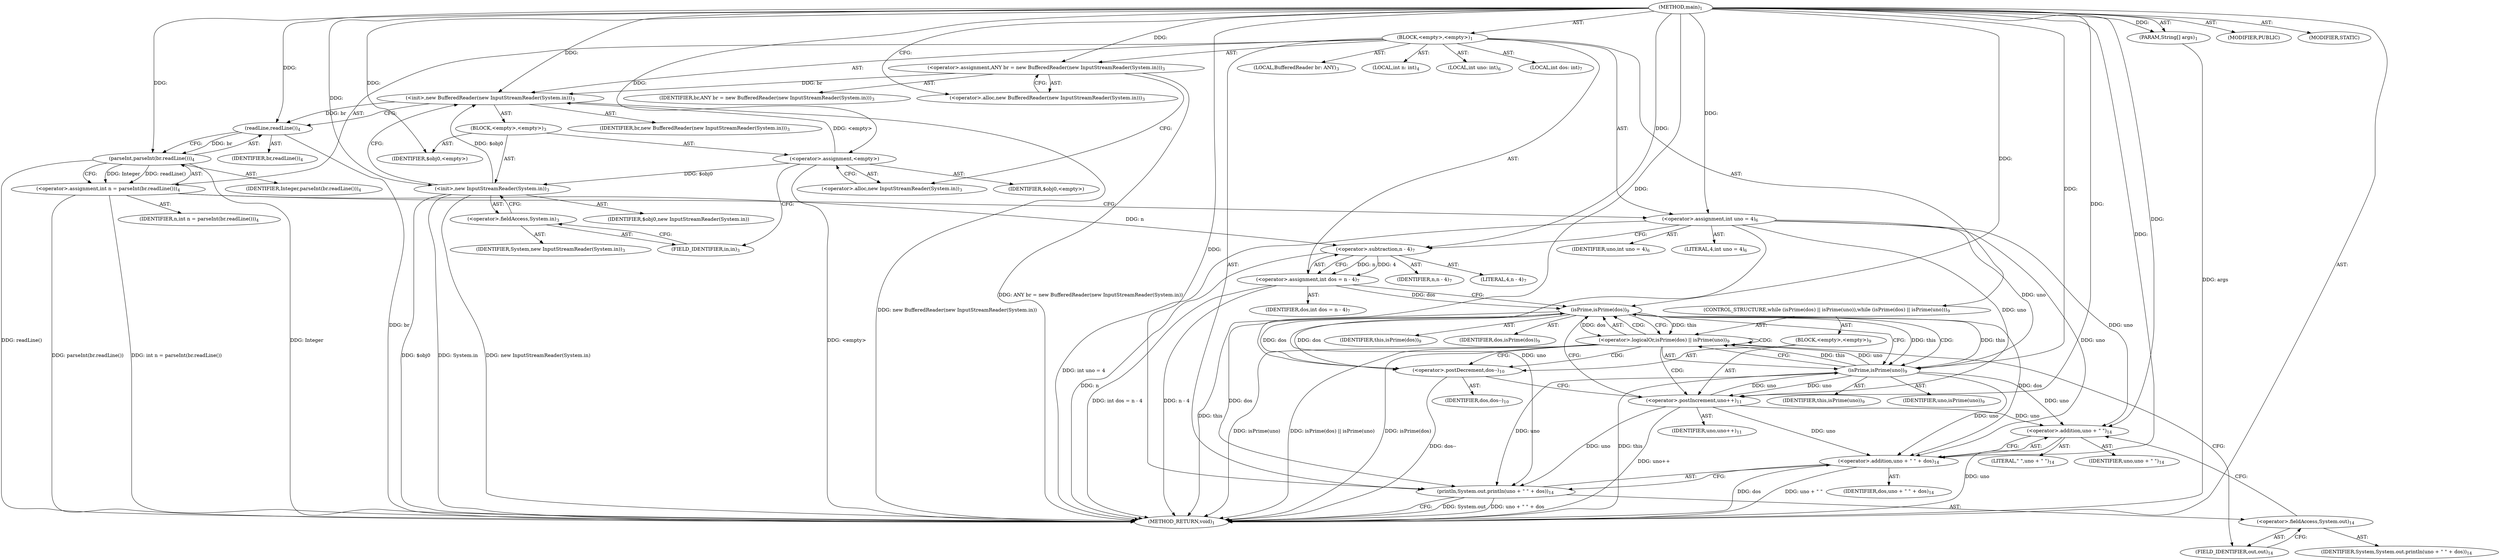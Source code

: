 digraph "main" {  
"19" [label = <(METHOD,main)<SUB>1</SUB>> ]
"20" [label = <(PARAM,String[] args)<SUB>1</SUB>> ]
"21" [label = <(BLOCK,&lt;empty&gt;,&lt;empty&gt;)<SUB>1</SUB>> ]
"4" [label = <(LOCAL,BufferedReader br: ANY)<SUB>3</SUB>> ]
"22" [label = <(&lt;operator&gt;.assignment,ANY br = new BufferedReader(new InputStreamReader(System.in)))<SUB>3</SUB>> ]
"23" [label = <(IDENTIFIER,br,ANY br = new BufferedReader(new InputStreamReader(System.in)))<SUB>3</SUB>> ]
"24" [label = <(&lt;operator&gt;.alloc,new BufferedReader(new InputStreamReader(System.in)))<SUB>3</SUB>> ]
"25" [label = <(&lt;init&gt;,new BufferedReader(new InputStreamReader(System.in)))<SUB>3</SUB>> ]
"3" [label = <(IDENTIFIER,br,new BufferedReader(new InputStreamReader(System.in)))<SUB>3</SUB>> ]
"26" [label = <(BLOCK,&lt;empty&gt;,&lt;empty&gt;)<SUB>3</SUB>> ]
"27" [label = <(&lt;operator&gt;.assignment,&lt;empty&gt;)> ]
"28" [label = <(IDENTIFIER,$obj0,&lt;empty&gt;)> ]
"29" [label = <(&lt;operator&gt;.alloc,new InputStreamReader(System.in))<SUB>3</SUB>> ]
"30" [label = <(&lt;init&gt;,new InputStreamReader(System.in))<SUB>3</SUB>> ]
"31" [label = <(IDENTIFIER,$obj0,new InputStreamReader(System.in))> ]
"32" [label = <(&lt;operator&gt;.fieldAccess,System.in)<SUB>3</SUB>> ]
"33" [label = <(IDENTIFIER,System,new InputStreamReader(System.in))<SUB>3</SUB>> ]
"34" [label = <(FIELD_IDENTIFIER,in,in)<SUB>3</SUB>> ]
"35" [label = <(IDENTIFIER,$obj0,&lt;empty&gt;)> ]
"36" [label = <(LOCAL,int n: int)<SUB>4</SUB>> ]
"37" [label = <(&lt;operator&gt;.assignment,int n = parseInt(br.readLine()))<SUB>4</SUB>> ]
"38" [label = <(IDENTIFIER,n,int n = parseInt(br.readLine()))<SUB>4</SUB>> ]
"39" [label = <(parseInt,parseInt(br.readLine()))<SUB>4</SUB>> ]
"40" [label = <(IDENTIFIER,Integer,parseInt(br.readLine()))<SUB>4</SUB>> ]
"41" [label = <(readLine,readLine())<SUB>4</SUB>> ]
"42" [label = <(IDENTIFIER,br,readLine())<SUB>4</SUB>> ]
"43" [label = <(LOCAL,int uno: int)<SUB>6</SUB>> ]
"44" [label = <(&lt;operator&gt;.assignment,int uno = 4)<SUB>6</SUB>> ]
"45" [label = <(IDENTIFIER,uno,int uno = 4)<SUB>6</SUB>> ]
"46" [label = <(LITERAL,4,int uno = 4)<SUB>6</SUB>> ]
"47" [label = <(LOCAL,int dos: int)<SUB>7</SUB>> ]
"48" [label = <(&lt;operator&gt;.assignment,int dos = n - 4)<SUB>7</SUB>> ]
"49" [label = <(IDENTIFIER,dos,int dos = n - 4)<SUB>7</SUB>> ]
"50" [label = <(&lt;operator&gt;.subtraction,n - 4)<SUB>7</SUB>> ]
"51" [label = <(IDENTIFIER,n,n - 4)<SUB>7</SUB>> ]
"52" [label = <(LITERAL,4,n - 4)<SUB>7</SUB>> ]
"53" [label = <(CONTROL_STRUCTURE,while (isPrime(dos) || isPrime(uno)),while (isPrime(dos) || isPrime(uno)))<SUB>9</SUB>> ]
"54" [label = <(&lt;operator&gt;.logicalOr,isPrime(dos) || isPrime(uno))<SUB>9</SUB>> ]
"55" [label = <(isPrime,isPrime(dos))<SUB>9</SUB>> ]
"56" [label = <(IDENTIFIER,this,isPrime(dos))<SUB>9</SUB>> ]
"57" [label = <(IDENTIFIER,dos,isPrime(dos))<SUB>9</SUB>> ]
"58" [label = <(isPrime,isPrime(uno))<SUB>9</SUB>> ]
"59" [label = <(IDENTIFIER,this,isPrime(uno))<SUB>9</SUB>> ]
"60" [label = <(IDENTIFIER,uno,isPrime(uno))<SUB>9</SUB>> ]
"61" [label = <(BLOCK,&lt;empty&gt;,&lt;empty&gt;)<SUB>9</SUB>> ]
"62" [label = <(&lt;operator&gt;.postDecrement,dos--)<SUB>10</SUB>> ]
"63" [label = <(IDENTIFIER,dos,dos--)<SUB>10</SUB>> ]
"64" [label = <(&lt;operator&gt;.postIncrement,uno++)<SUB>11</SUB>> ]
"65" [label = <(IDENTIFIER,uno,uno++)<SUB>11</SUB>> ]
"66" [label = <(println,System.out.println(uno + &quot; &quot; + dos))<SUB>14</SUB>> ]
"67" [label = <(&lt;operator&gt;.fieldAccess,System.out)<SUB>14</SUB>> ]
"68" [label = <(IDENTIFIER,System,System.out.println(uno + &quot; &quot; + dos))<SUB>14</SUB>> ]
"69" [label = <(FIELD_IDENTIFIER,out,out)<SUB>14</SUB>> ]
"70" [label = <(&lt;operator&gt;.addition,uno + &quot; &quot; + dos)<SUB>14</SUB>> ]
"71" [label = <(&lt;operator&gt;.addition,uno + &quot; &quot;)<SUB>14</SUB>> ]
"72" [label = <(IDENTIFIER,uno,uno + &quot; &quot;)<SUB>14</SUB>> ]
"73" [label = <(LITERAL,&quot; &quot;,uno + &quot; &quot;)<SUB>14</SUB>> ]
"74" [label = <(IDENTIFIER,dos,uno + &quot; &quot; + dos)<SUB>14</SUB>> ]
"75" [label = <(MODIFIER,PUBLIC)> ]
"76" [label = <(MODIFIER,STATIC)> ]
"77" [label = <(METHOD_RETURN,void)<SUB>1</SUB>> ]
  "19" -> "20"  [ label = "AST: "] 
  "19" -> "21"  [ label = "AST: "] 
  "19" -> "75"  [ label = "AST: "] 
  "19" -> "76"  [ label = "AST: "] 
  "19" -> "77"  [ label = "AST: "] 
  "21" -> "4"  [ label = "AST: "] 
  "21" -> "22"  [ label = "AST: "] 
  "21" -> "25"  [ label = "AST: "] 
  "21" -> "36"  [ label = "AST: "] 
  "21" -> "37"  [ label = "AST: "] 
  "21" -> "43"  [ label = "AST: "] 
  "21" -> "44"  [ label = "AST: "] 
  "21" -> "47"  [ label = "AST: "] 
  "21" -> "48"  [ label = "AST: "] 
  "21" -> "53"  [ label = "AST: "] 
  "21" -> "66"  [ label = "AST: "] 
  "22" -> "23"  [ label = "AST: "] 
  "22" -> "24"  [ label = "AST: "] 
  "25" -> "3"  [ label = "AST: "] 
  "25" -> "26"  [ label = "AST: "] 
  "26" -> "27"  [ label = "AST: "] 
  "26" -> "30"  [ label = "AST: "] 
  "26" -> "35"  [ label = "AST: "] 
  "27" -> "28"  [ label = "AST: "] 
  "27" -> "29"  [ label = "AST: "] 
  "30" -> "31"  [ label = "AST: "] 
  "30" -> "32"  [ label = "AST: "] 
  "32" -> "33"  [ label = "AST: "] 
  "32" -> "34"  [ label = "AST: "] 
  "37" -> "38"  [ label = "AST: "] 
  "37" -> "39"  [ label = "AST: "] 
  "39" -> "40"  [ label = "AST: "] 
  "39" -> "41"  [ label = "AST: "] 
  "41" -> "42"  [ label = "AST: "] 
  "44" -> "45"  [ label = "AST: "] 
  "44" -> "46"  [ label = "AST: "] 
  "48" -> "49"  [ label = "AST: "] 
  "48" -> "50"  [ label = "AST: "] 
  "50" -> "51"  [ label = "AST: "] 
  "50" -> "52"  [ label = "AST: "] 
  "53" -> "54"  [ label = "AST: "] 
  "53" -> "61"  [ label = "AST: "] 
  "54" -> "55"  [ label = "AST: "] 
  "54" -> "58"  [ label = "AST: "] 
  "55" -> "56"  [ label = "AST: "] 
  "55" -> "57"  [ label = "AST: "] 
  "58" -> "59"  [ label = "AST: "] 
  "58" -> "60"  [ label = "AST: "] 
  "61" -> "62"  [ label = "AST: "] 
  "61" -> "64"  [ label = "AST: "] 
  "62" -> "63"  [ label = "AST: "] 
  "64" -> "65"  [ label = "AST: "] 
  "66" -> "67"  [ label = "AST: "] 
  "66" -> "70"  [ label = "AST: "] 
  "67" -> "68"  [ label = "AST: "] 
  "67" -> "69"  [ label = "AST: "] 
  "70" -> "71"  [ label = "AST: "] 
  "70" -> "74"  [ label = "AST: "] 
  "71" -> "72"  [ label = "AST: "] 
  "71" -> "73"  [ label = "AST: "] 
  "22" -> "29"  [ label = "CFG: "] 
  "25" -> "41"  [ label = "CFG: "] 
  "37" -> "44"  [ label = "CFG: "] 
  "44" -> "50"  [ label = "CFG: "] 
  "48" -> "55"  [ label = "CFG: "] 
  "66" -> "77"  [ label = "CFG: "] 
  "24" -> "22"  [ label = "CFG: "] 
  "39" -> "37"  [ label = "CFG: "] 
  "50" -> "48"  [ label = "CFG: "] 
  "54" -> "62"  [ label = "CFG: "] 
  "54" -> "69"  [ label = "CFG: "] 
  "67" -> "71"  [ label = "CFG: "] 
  "70" -> "66"  [ label = "CFG: "] 
  "27" -> "34"  [ label = "CFG: "] 
  "30" -> "25"  [ label = "CFG: "] 
  "41" -> "39"  [ label = "CFG: "] 
  "55" -> "54"  [ label = "CFG: "] 
  "55" -> "58"  [ label = "CFG: "] 
  "58" -> "54"  [ label = "CFG: "] 
  "62" -> "64"  [ label = "CFG: "] 
  "64" -> "55"  [ label = "CFG: "] 
  "69" -> "67"  [ label = "CFG: "] 
  "71" -> "70"  [ label = "CFG: "] 
  "29" -> "27"  [ label = "CFG: "] 
  "32" -> "30"  [ label = "CFG: "] 
  "34" -> "32"  [ label = "CFG: "] 
  "19" -> "24"  [ label = "CFG: "] 
  "20" -> "77"  [ label = "DDG: args"] 
  "22" -> "77"  [ label = "DDG: ANY br = new BufferedReader(new InputStreamReader(System.in))"] 
  "27" -> "77"  [ label = "DDG: &lt;empty&gt;"] 
  "30" -> "77"  [ label = "DDG: $obj0"] 
  "30" -> "77"  [ label = "DDG: System.in"] 
  "30" -> "77"  [ label = "DDG: new InputStreamReader(System.in)"] 
  "25" -> "77"  [ label = "DDG: new BufferedReader(new InputStreamReader(System.in))"] 
  "41" -> "77"  [ label = "DDG: br"] 
  "39" -> "77"  [ label = "DDG: readLine()"] 
  "37" -> "77"  [ label = "DDG: parseInt(br.readLine())"] 
  "37" -> "77"  [ label = "DDG: int n = parseInt(br.readLine())"] 
  "44" -> "77"  [ label = "DDG: int uno = 4"] 
  "50" -> "77"  [ label = "DDG: n"] 
  "48" -> "77"  [ label = "DDG: n - 4"] 
  "48" -> "77"  [ label = "DDG: int dos = n - 4"] 
  "55" -> "77"  [ label = "DDG: this"] 
  "54" -> "77"  [ label = "DDG: isPrime(dos)"] 
  "58" -> "77"  [ label = "DDG: this"] 
  "54" -> "77"  [ label = "DDG: isPrime(uno)"] 
  "54" -> "77"  [ label = "DDG: isPrime(dos) || isPrime(uno)"] 
  "66" -> "77"  [ label = "DDG: System.out"] 
  "71" -> "77"  [ label = "DDG: uno"] 
  "70" -> "77"  [ label = "DDG: uno + &quot; &quot;"] 
  "70" -> "77"  [ label = "DDG: dos"] 
  "66" -> "77"  [ label = "DDG: uno + &quot; &quot; + dos"] 
  "62" -> "77"  [ label = "DDG: dos--"] 
  "64" -> "77"  [ label = "DDG: uno++"] 
  "39" -> "77"  [ label = "DDG: Integer"] 
  "19" -> "20"  [ label = "DDG: "] 
  "19" -> "22"  [ label = "DDG: "] 
  "39" -> "37"  [ label = "DDG: Integer"] 
  "39" -> "37"  [ label = "DDG: readLine()"] 
  "19" -> "44"  [ label = "DDG: "] 
  "50" -> "48"  [ label = "DDG: n"] 
  "50" -> "48"  [ label = "DDG: 4"] 
  "22" -> "25"  [ label = "DDG: br"] 
  "19" -> "25"  [ label = "DDG: "] 
  "27" -> "25"  [ label = "DDG: &lt;empty&gt;"] 
  "30" -> "25"  [ label = "DDG: $obj0"] 
  "44" -> "66"  [ label = "DDG: uno"] 
  "58" -> "66"  [ label = "DDG: uno"] 
  "64" -> "66"  [ label = "DDG: uno"] 
  "19" -> "66"  [ label = "DDG: "] 
  "55" -> "66"  [ label = "DDG: dos"] 
  "19" -> "27"  [ label = "DDG: "] 
  "19" -> "35"  [ label = "DDG: "] 
  "19" -> "39"  [ label = "DDG: "] 
  "41" -> "39"  [ label = "DDG: br"] 
  "37" -> "50"  [ label = "DDG: n"] 
  "19" -> "50"  [ label = "DDG: "] 
  "55" -> "54"  [ label = "DDG: this"] 
  "55" -> "54"  [ label = "DDG: dos"] 
  "58" -> "54"  [ label = "DDG: this"] 
  "58" -> "54"  [ label = "DDG: uno"] 
  "44" -> "70"  [ label = "DDG: uno"] 
  "58" -> "70"  [ label = "DDG: uno"] 
  "64" -> "70"  [ label = "DDG: uno"] 
  "19" -> "70"  [ label = "DDG: "] 
  "55" -> "70"  [ label = "DDG: dos"] 
  "27" -> "30"  [ label = "DDG: $obj0"] 
  "19" -> "30"  [ label = "DDG: "] 
  "25" -> "41"  [ label = "DDG: br"] 
  "19" -> "41"  [ label = "DDG: "] 
  "58" -> "55"  [ label = "DDG: this"] 
  "19" -> "55"  [ label = "DDG: "] 
  "48" -> "55"  [ label = "DDG: dos"] 
  "62" -> "55"  [ label = "DDG: dos"] 
  "55" -> "58"  [ label = "DDG: this"] 
  "19" -> "58"  [ label = "DDG: "] 
  "44" -> "58"  [ label = "DDG: uno"] 
  "64" -> "58"  [ label = "DDG: uno"] 
  "55" -> "62"  [ label = "DDG: dos"] 
  "19" -> "62"  [ label = "DDG: "] 
  "44" -> "64"  [ label = "DDG: uno"] 
  "58" -> "64"  [ label = "DDG: uno"] 
  "19" -> "64"  [ label = "DDG: "] 
  "44" -> "71"  [ label = "DDG: uno"] 
  "58" -> "71"  [ label = "DDG: uno"] 
  "64" -> "71"  [ label = "DDG: uno"] 
  "19" -> "71"  [ label = "DDG: "] 
  "54" -> "64"  [ label = "CDG: "] 
  "54" -> "54"  [ label = "CDG: "] 
  "54" -> "62"  [ label = "CDG: "] 
  "54" -> "55"  [ label = "CDG: "] 
  "55" -> "58"  [ label = "CDG: "] 
}
